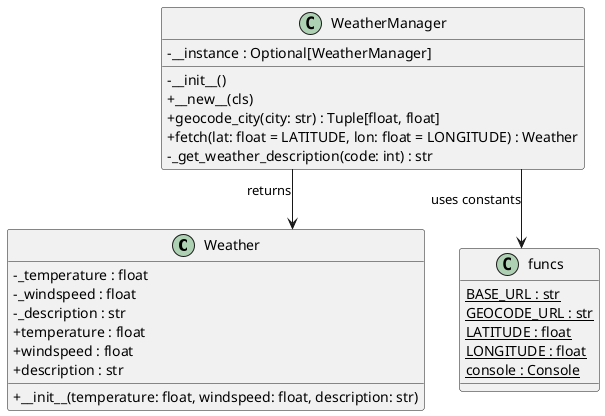 @startuml
skinparam classAttributeIconSize 0
skinparam linetype ortho

' === Classes ===
class Weather {
    - _temperature : float
    - _windspeed : float
    - _description : str
    + __init__(temperature: float, windspeed: float, description: str)
    + temperature : float
    + windspeed : float
    + description : str
}

class WeatherManager {
    - __instance : Optional[WeatherManager]
    - __init__()
    + __new__(cls)
    + geocode_city(city: str) : Tuple[float, float]
    + fetch(lat: float = LATITUDE, lon: float = LONGITUDE) : Weather
    - _get_weather_description(code: int) : str
}

class funcs {
    {static} BASE_URL : str
    {static} GEOCODE_URL : str
    {static} LATITUDE : float
    {static} LONGITUDE : float
    {static} console : Console
}

' === Relationships ===
WeatherManager --> Weather : returns
WeatherManager --> funcs : uses constants
@enduml
